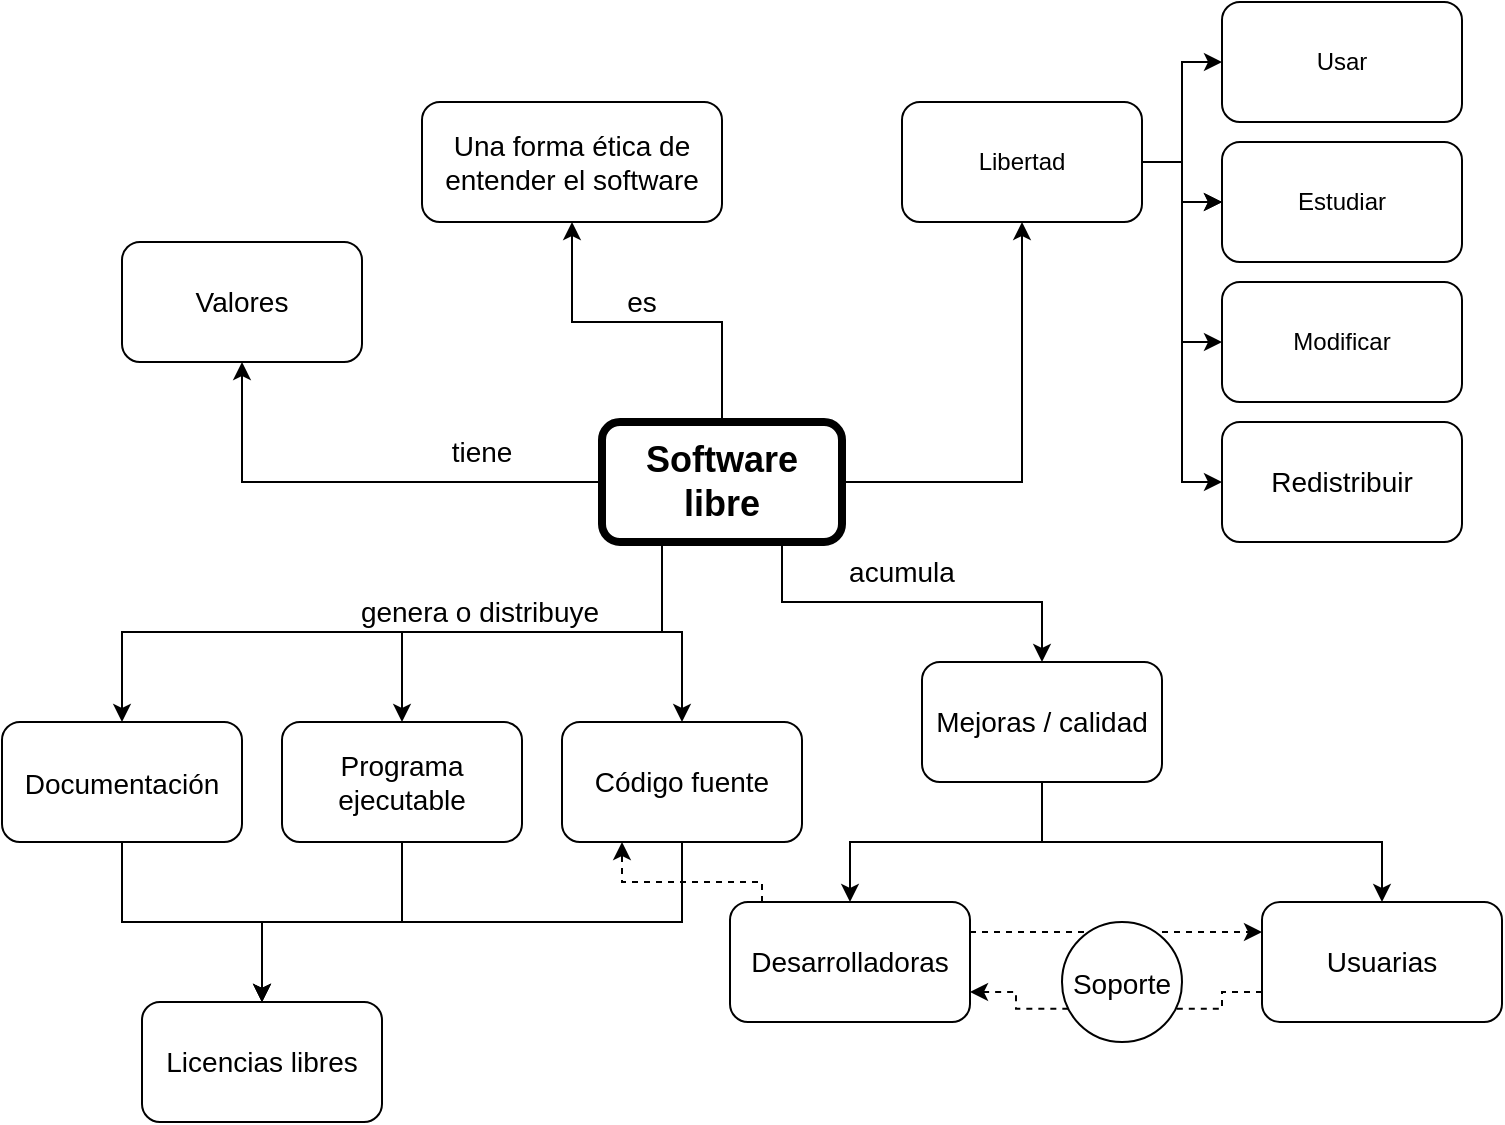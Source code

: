 <mxfile version="17.4.0" type="github">
  <diagram id="mqcoBNqN5jFAtbz3qUNQ" name="Page-1">
    <mxGraphModel dx="1348" dy="793" grid="1" gridSize="10" guides="1" tooltips="1" connect="1" arrows="1" fold="1" page="1" pageScale="1" pageWidth="827" pageHeight="1169" math="0" shadow="0">
      <root>
        <mxCell id="0" />
        <mxCell id="1" parent="0" />
        <mxCell id="0BLlIOfwIHSrkyi2slhk-3" style="edgeStyle=orthogonalEdgeStyle;rounded=0;orthogonalLoop=1;jettySize=auto;html=1;entryX=0.5;entryY=1;entryDx=0;entryDy=0;fontSize=14;" edge="1" parent="1" source="0BLlIOfwIHSrkyi2slhk-1" target="0BLlIOfwIHSrkyi2slhk-2">
          <mxGeometry relative="1" as="geometry" />
        </mxCell>
        <mxCell id="0BLlIOfwIHSrkyi2slhk-8" value="" style="edgeStyle=orthogonalEdgeStyle;rounded=0;orthogonalLoop=1;jettySize=auto;html=1;fontSize=14;" edge="1" parent="1" source="0BLlIOfwIHSrkyi2slhk-1" target="0BLlIOfwIHSrkyi2slhk-7">
          <mxGeometry relative="1" as="geometry" />
        </mxCell>
        <mxCell id="0BLlIOfwIHSrkyi2slhk-10" style="edgeStyle=orthogonalEdgeStyle;rounded=0;orthogonalLoop=1;jettySize=auto;html=1;exitX=0.25;exitY=1;exitDx=0;exitDy=0;fontSize=18;entryX=0.5;entryY=0;entryDx=0;entryDy=0;" edge="1" parent="1" source="0BLlIOfwIHSrkyi2slhk-1" target="0BLlIOfwIHSrkyi2slhk-11">
          <mxGeometry relative="1" as="geometry">
            <mxPoint x="300" y="510" as="targetPoint" />
          </mxGeometry>
        </mxCell>
        <mxCell id="0BLlIOfwIHSrkyi2slhk-12" style="edgeStyle=orthogonalEdgeStyle;rounded=0;orthogonalLoop=1;jettySize=auto;html=1;exitX=0.25;exitY=1;exitDx=0;exitDy=0;fontSize=14;" edge="1" parent="1" source="0BLlIOfwIHSrkyi2slhk-1" target="0BLlIOfwIHSrkyi2slhk-13">
          <mxGeometry relative="1" as="geometry">
            <mxPoint x="380" y="640" as="targetPoint" />
          </mxGeometry>
        </mxCell>
        <mxCell id="0BLlIOfwIHSrkyi2slhk-14" style="edgeStyle=orthogonalEdgeStyle;rounded=0;orthogonalLoop=1;jettySize=auto;html=1;exitX=0.25;exitY=1;exitDx=0;exitDy=0;fontSize=14;" edge="1" parent="1" source="0BLlIOfwIHSrkyi2slhk-1" target="0BLlIOfwIHSrkyi2slhk-15">
          <mxGeometry relative="1" as="geometry">
            <mxPoint x="470" y="500" as="targetPoint" />
          </mxGeometry>
        </mxCell>
        <mxCell id="0BLlIOfwIHSrkyi2slhk-21" style="edgeStyle=orthogonalEdgeStyle;rounded=0;orthogonalLoop=1;jettySize=auto;html=1;exitX=0.75;exitY=1;exitDx=0;exitDy=0;fontSize=14;" edge="1" parent="1" source="0BLlIOfwIHSrkyi2slhk-1" target="0BLlIOfwIHSrkyi2slhk-22">
          <mxGeometry relative="1" as="geometry">
            <mxPoint x="570" y="530" as="targetPoint" />
          </mxGeometry>
        </mxCell>
        <mxCell id="0BLlIOfwIHSrkyi2slhk-28" value="" style="edgeStyle=orthogonalEdgeStyle;rounded=0;orthogonalLoop=1;jettySize=auto;html=1;fontSize=14;" edge="1" parent="1" source="0BLlIOfwIHSrkyi2slhk-1" target="0BLlIOfwIHSrkyi2slhk-27">
          <mxGeometry relative="1" as="geometry" />
        </mxCell>
        <mxCell id="0BLlIOfwIHSrkyi2slhk-1" value="&lt;b&gt;&lt;font style=&quot;font-size: 14px&quot;&gt;&lt;font style=&quot;font-size: 18px&quot;&gt;Software libre&lt;/font&gt;&lt;br&gt;&lt;/font&gt;&lt;/b&gt;" style="rounded=1;whiteSpace=wrap;html=1;strokeWidth=4;" vertex="1" parent="1">
          <mxGeometry x="350" y="380" width="120" height="60" as="geometry" />
        </mxCell>
        <mxCell id="0BLlIOfwIHSrkyi2slhk-2" value="Una forma ética de entender el software" style="rounded=1;whiteSpace=wrap;html=1;fontSize=14;" vertex="1" parent="1">
          <mxGeometry x="260" y="220" width="150" height="60" as="geometry" />
        </mxCell>
        <mxCell id="0BLlIOfwIHSrkyi2slhk-4" value="es" style="text;html=1;strokeColor=none;fillColor=none;align=center;verticalAlign=middle;whiteSpace=wrap;rounded=0;fontSize=14;" vertex="1" parent="1">
          <mxGeometry x="340" y="305" width="60" height="30" as="geometry" />
        </mxCell>
        <mxCell id="0BLlIOfwIHSrkyi2slhk-7" value="&lt;font style=&quot;font-size: 14px&quot;&gt;Valores&lt;b&gt;&lt;font style=&quot;font-size: 14px&quot;&gt;&lt;br&gt;&lt;/font&gt;&lt;/b&gt;&lt;/font&gt;" style="rounded=1;whiteSpace=wrap;html=1;" vertex="1" parent="1">
          <mxGeometry x="110" y="290" width="120" height="60" as="geometry" />
        </mxCell>
        <mxCell id="0BLlIOfwIHSrkyi2slhk-9" value="tiene" style="text;html=1;strokeColor=none;fillColor=none;align=center;verticalAlign=middle;whiteSpace=wrap;rounded=0;fontSize=14;" vertex="1" parent="1">
          <mxGeometry x="260" y="380" width="60" height="30" as="geometry" />
        </mxCell>
        <mxCell id="0BLlIOfwIHSrkyi2slhk-16" style="edgeStyle=orthogonalEdgeStyle;rounded=0;orthogonalLoop=1;jettySize=auto;html=1;fontSize=14;" edge="1" parent="1" source="0BLlIOfwIHSrkyi2slhk-11" target="0BLlIOfwIHSrkyi2slhk-17">
          <mxGeometry relative="1" as="geometry">
            <mxPoint x="140" y="630" as="targetPoint" />
          </mxGeometry>
        </mxCell>
        <mxCell id="0BLlIOfwIHSrkyi2slhk-11" value="&lt;font style=&quot;font-size: 14px&quot;&gt;Documentación&lt;/font&gt;" style="rounded=1;whiteSpace=wrap;html=1;fontSize=18;" vertex="1" parent="1">
          <mxGeometry x="50" y="530" width="120" height="60" as="geometry" />
        </mxCell>
        <mxCell id="0BLlIOfwIHSrkyi2slhk-18" style="edgeStyle=orthogonalEdgeStyle;rounded=0;orthogonalLoop=1;jettySize=auto;html=1;exitX=0.5;exitY=1;exitDx=0;exitDy=0;fontSize=14;" edge="1" parent="1" source="0BLlIOfwIHSrkyi2slhk-13" target="0BLlIOfwIHSrkyi2slhk-17">
          <mxGeometry relative="1" as="geometry" />
        </mxCell>
        <mxCell id="0BLlIOfwIHSrkyi2slhk-13" value="Programa ejecutable" style="rounded=1;whiteSpace=wrap;html=1;fontSize=14;" vertex="1" parent="1">
          <mxGeometry x="190" y="530" width="120" height="60" as="geometry" />
        </mxCell>
        <mxCell id="0BLlIOfwIHSrkyi2slhk-19" style="edgeStyle=orthogonalEdgeStyle;rounded=0;orthogonalLoop=1;jettySize=auto;html=1;entryX=0.5;entryY=0;entryDx=0;entryDy=0;fontSize=14;" edge="1" parent="1" source="0BLlIOfwIHSrkyi2slhk-15" target="0BLlIOfwIHSrkyi2slhk-17">
          <mxGeometry relative="1" as="geometry">
            <Array as="points">
              <mxPoint x="390" y="630" />
              <mxPoint x="180" y="630" />
            </Array>
          </mxGeometry>
        </mxCell>
        <mxCell id="0BLlIOfwIHSrkyi2slhk-15" value="Código fuente" style="rounded=1;whiteSpace=wrap;html=1;fontSize=14;" vertex="1" parent="1">
          <mxGeometry x="330" y="530" width="120" height="60" as="geometry" />
        </mxCell>
        <mxCell id="0BLlIOfwIHSrkyi2slhk-17" value="Licencias libres" style="rounded=1;whiteSpace=wrap;html=1;fontSize=14;" vertex="1" parent="1">
          <mxGeometry x="120" y="670" width="120" height="60" as="geometry" />
        </mxCell>
        <mxCell id="0BLlIOfwIHSrkyi2slhk-20" value="genera o distribuye" style="text;html=1;strokeColor=none;fillColor=none;align=center;verticalAlign=middle;whiteSpace=wrap;rounded=0;fontSize=14;" vertex="1" parent="1">
          <mxGeometry x="199" y="460" width="180" height="30" as="geometry" />
        </mxCell>
        <mxCell id="0BLlIOfwIHSrkyi2slhk-23" style="edgeStyle=orthogonalEdgeStyle;rounded=0;orthogonalLoop=1;jettySize=auto;html=1;fontSize=14;" edge="1" parent="1" source="0BLlIOfwIHSrkyi2slhk-22" target="0BLlIOfwIHSrkyi2slhk-24">
          <mxGeometry relative="1" as="geometry">
            <mxPoint x="520" y="610" as="targetPoint" />
          </mxGeometry>
        </mxCell>
        <mxCell id="0BLlIOfwIHSrkyi2slhk-22" value="Mejoras / calidad" style="rounded=1;whiteSpace=wrap;html=1;fontSize=14;" vertex="1" parent="1">
          <mxGeometry x="510" y="500" width="120" height="60" as="geometry" />
        </mxCell>
        <mxCell id="0BLlIOfwIHSrkyi2slhk-41" style="edgeStyle=orthogonalEdgeStyle;rounded=0;orthogonalLoop=1;jettySize=auto;html=1;entryX=0.25;entryY=1;entryDx=0;entryDy=0;fontSize=18;dashed=1;" edge="1" parent="1" source="0BLlIOfwIHSrkyi2slhk-24" target="0BLlIOfwIHSrkyi2slhk-15">
          <mxGeometry relative="1" as="geometry">
            <Array as="points">
              <mxPoint x="430" y="650" />
              <mxPoint x="430" y="610" />
              <mxPoint x="360" y="610" />
            </Array>
          </mxGeometry>
        </mxCell>
        <mxCell id="0BLlIOfwIHSrkyi2slhk-43" style="edgeStyle=orthogonalEdgeStyle;rounded=0;orthogonalLoop=1;jettySize=auto;html=1;exitX=1;exitY=0.25;exitDx=0;exitDy=0;entryX=0;entryY=0.25;entryDx=0;entryDy=0;dashed=1;fontSize=18;" edge="1" parent="1" source="0BLlIOfwIHSrkyi2slhk-24" target="0BLlIOfwIHSrkyi2slhk-26">
          <mxGeometry relative="1" as="geometry" />
        </mxCell>
        <mxCell id="0BLlIOfwIHSrkyi2slhk-24" value="Desarrolladoras" style="rounded=1;whiteSpace=wrap;html=1;fontSize=14;" vertex="1" parent="1">
          <mxGeometry x="414" y="620" width="120" height="60" as="geometry" />
        </mxCell>
        <mxCell id="0BLlIOfwIHSrkyi2slhk-25" style="edgeStyle=orthogonalEdgeStyle;rounded=0;orthogonalLoop=1;jettySize=auto;html=1;exitX=0.5;exitY=1;exitDx=0;exitDy=0;fontSize=14;" edge="1" parent="1" source="0BLlIOfwIHSrkyi2slhk-22" target="0BLlIOfwIHSrkyi2slhk-26">
          <mxGeometry relative="1" as="geometry">
            <mxPoint x="660" y="620" as="targetPoint" />
          </mxGeometry>
        </mxCell>
        <mxCell id="0BLlIOfwIHSrkyi2slhk-44" style="edgeStyle=orthogonalEdgeStyle;rounded=0;orthogonalLoop=1;jettySize=auto;html=1;exitX=0;exitY=0.75;exitDx=0;exitDy=0;entryX=1;entryY=0.75;entryDx=0;entryDy=0;dashed=1;fontSize=18;startArrow=none;" edge="1" parent="1" source="0BLlIOfwIHSrkyi2slhk-45" target="0BLlIOfwIHSrkyi2slhk-24">
          <mxGeometry relative="1" as="geometry" />
        </mxCell>
        <mxCell id="0BLlIOfwIHSrkyi2slhk-26" value="Usuarias" style="rounded=1;whiteSpace=wrap;html=1;fontSize=14;" vertex="1" parent="1">
          <mxGeometry x="680" y="620" width="120" height="60" as="geometry" />
        </mxCell>
        <mxCell id="0BLlIOfwIHSrkyi2slhk-31" value="" style="edgeStyle=orthogonalEdgeStyle;rounded=0;orthogonalLoop=1;jettySize=auto;html=1;fontSize=14;" edge="1" parent="1" source="0BLlIOfwIHSrkyi2slhk-27" target="0BLlIOfwIHSrkyi2slhk-30">
          <mxGeometry relative="1" as="geometry" />
        </mxCell>
        <mxCell id="0BLlIOfwIHSrkyi2slhk-34" value="" style="edgeStyle=orthogonalEdgeStyle;rounded=0;orthogonalLoop=1;jettySize=auto;html=1;fontSize=14;" edge="1" parent="1" source="0BLlIOfwIHSrkyi2slhk-27" target="0BLlIOfwIHSrkyi2slhk-33">
          <mxGeometry relative="1" as="geometry" />
        </mxCell>
        <mxCell id="0BLlIOfwIHSrkyi2slhk-35" value="" style="edgeStyle=orthogonalEdgeStyle;rounded=0;orthogonalLoop=1;jettySize=auto;html=1;fontSize=14;" edge="1" parent="1" source="0BLlIOfwIHSrkyi2slhk-27" target="0BLlIOfwIHSrkyi2slhk-33">
          <mxGeometry relative="1" as="geometry" />
        </mxCell>
        <mxCell id="0BLlIOfwIHSrkyi2slhk-37" value="" style="edgeStyle=orthogonalEdgeStyle;rounded=0;orthogonalLoop=1;jettySize=auto;html=1;fontSize=14;entryX=0;entryY=0.5;entryDx=0;entryDy=0;" edge="1" parent="1" source="0BLlIOfwIHSrkyi2slhk-27" target="0BLlIOfwIHSrkyi2slhk-36">
          <mxGeometry relative="1" as="geometry">
            <Array as="points">
              <mxPoint x="640" y="250" />
              <mxPoint x="640" y="340" />
            </Array>
          </mxGeometry>
        </mxCell>
        <mxCell id="0BLlIOfwIHSrkyi2slhk-38" style="edgeStyle=orthogonalEdgeStyle;rounded=0;orthogonalLoop=1;jettySize=auto;html=1;fontSize=14;startArrow=none;exitX=1;exitY=0.5;exitDx=0;exitDy=0;entryX=0;entryY=0.5;entryDx=0;entryDy=0;" edge="1" parent="1" source="0BLlIOfwIHSrkyi2slhk-27" target="0BLlIOfwIHSrkyi2slhk-39">
          <mxGeometry relative="1" as="geometry">
            <mxPoint x="720" y="510" as="targetPoint" />
            <Array as="points">
              <mxPoint x="640" y="250" />
              <mxPoint x="640" y="410" />
            </Array>
          </mxGeometry>
        </mxCell>
        <mxCell id="0BLlIOfwIHSrkyi2slhk-27" value="Libertad" style="rounded=1;whiteSpace=wrap;html=1;" vertex="1" parent="1">
          <mxGeometry x="500" y="220" width="120" height="60" as="geometry" />
        </mxCell>
        <mxCell id="0BLlIOfwIHSrkyi2slhk-30" value="Usar" style="rounded=1;whiteSpace=wrap;html=1;" vertex="1" parent="1">
          <mxGeometry x="660" y="170" width="120" height="60" as="geometry" />
        </mxCell>
        <mxCell id="0BLlIOfwIHSrkyi2slhk-36" value="Modificar" style="rounded=1;whiteSpace=wrap;html=1;" vertex="1" parent="1">
          <mxGeometry x="660" y="310" width="120" height="60" as="geometry" />
        </mxCell>
        <mxCell id="0BLlIOfwIHSrkyi2slhk-39" value="Redistribuir" style="rounded=1;whiteSpace=wrap;html=1;fontSize=14;" vertex="1" parent="1">
          <mxGeometry x="660" y="380" width="120" height="60" as="geometry" />
        </mxCell>
        <mxCell id="0BLlIOfwIHSrkyi2slhk-33" value="Estudiar" style="rounded=1;whiteSpace=wrap;html=1;" vertex="1" parent="1">
          <mxGeometry x="660" y="240" width="120" height="60" as="geometry" />
        </mxCell>
        <mxCell id="0BLlIOfwIHSrkyi2slhk-40" value="" style="edgeStyle=orthogonalEdgeStyle;rounded=0;orthogonalLoop=1;jettySize=auto;html=1;fontSize=14;endArrow=none;" edge="1" parent="1" source="0BLlIOfwIHSrkyi2slhk-27" target="0BLlIOfwIHSrkyi2slhk-33">
          <mxGeometry relative="1" as="geometry">
            <mxPoint x="720" y="480" as="targetPoint" />
            <mxPoint x="620" y="250" as="sourcePoint" />
          </mxGeometry>
        </mxCell>
        <mxCell id="0BLlIOfwIHSrkyi2slhk-42" value="acumula" style="text;html=1;strokeColor=none;fillColor=none;align=center;verticalAlign=middle;whiteSpace=wrap;rounded=0;fontSize=14;" vertex="1" parent="1">
          <mxGeometry x="410" y="440" width="180" height="30" as="geometry" />
        </mxCell>
        <mxCell id="0BLlIOfwIHSrkyi2slhk-45" value="&lt;font style=&quot;font-size: 14px&quot;&gt;Soporte&lt;/font&gt;" style="ellipse;whiteSpace=wrap;html=1;fontSize=18;strokeWidth=1;" vertex="1" parent="1">
          <mxGeometry x="580" y="630" width="60" height="60" as="geometry" />
        </mxCell>
        <mxCell id="0BLlIOfwIHSrkyi2slhk-46" value="" style="edgeStyle=orthogonalEdgeStyle;rounded=0;orthogonalLoop=1;jettySize=auto;html=1;exitX=0;exitY=0.75;exitDx=0;exitDy=0;entryX=1;entryY=0.75;entryDx=0;entryDy=0;dashed=1;fontSize=18;endArrow=none;" edge="1" parent="1" source="0BLlIOfwIHSrkyi2slhk-26" target="0BLlIOfwIHSrkyi2slhk-45">
          <mxGeometry relative="1" as="geometry">
            <mxPoint x="640" y="665" as="sourcePoint" />
            <mxPoint x="534" y="665" as="targetPoint" />
          </mxGeometry>
        </mxCell>
      </root>
    </mxGraphModel>
  </diagram>
</mxfile>
